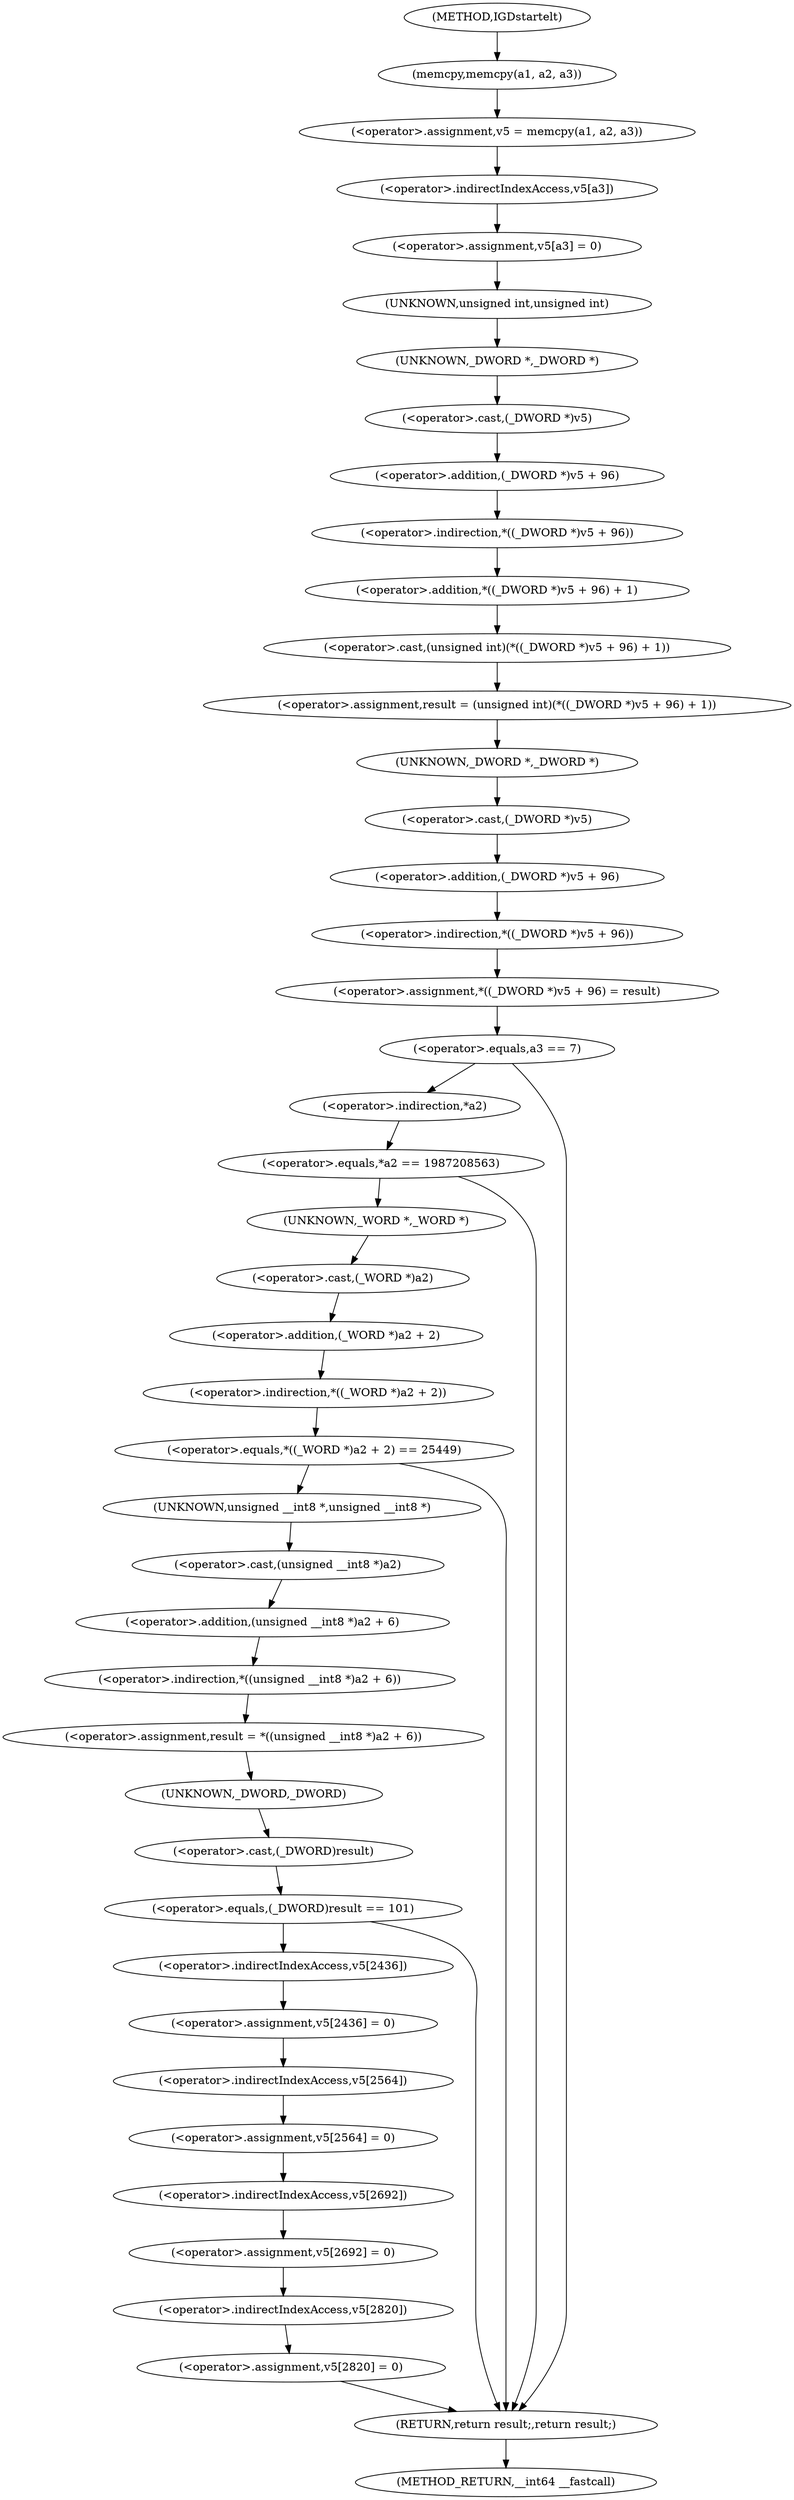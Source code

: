 digraph IGDstartelt {  
"1000110" [label = "(<operator>.assignment,v5 = memcpy(a1, a2, a3))" ]
"1000112" [label = "(memcpy,memcpy(a1, a2, a3))" ]
"1000116" [label = "(<operator>.assignment,v5[a3] = 0)" ]
"1000117" [label = "(<operator>.indirectIndexAccess,v5[a3])" ]
"1000121" [label = "(<operator>.assignment,result = (unsigned int)(*((_DWORD *)v5 + 96) + 1))" ]
"1000123" [label = "(<operator>.cast,(unsigned int)(*((_DWORD *)v5 + 96) + 1))" ]
"1000124" [label = "(UNKNOWN,unsigned int,unsigned int)" ]
"1000125" [label = "(<operator>.addition,*((_DWORD *)v5 + 96) + 1)" ]
"1000126" [label = "(<operator>.indirection,*((_DWORD *)v5 + 96))" ]
"1000127" [label = "(<operator>.addition,(_DWORD *)v5 + 96)" ]
"1000128" [label = "(<operator>.cast,(_DWORD *)v5)" ]
"1000129" [label = "(UNKNOWN,_DWORD *,_DWORD *)" ]
"1000133" [label = "(<operator>.assignment,*((_DWORD *)v5 + 96) = result)" ]
"1000134" [label = "(<operator>.indirection,*((_DWORD *)v5 + 96))" ]
"1000135" [label = "(<operator>.addition,(_DWORD *)v5 + 96)" ]
"1000136" [label = "(<operator>.cast,(_DWORD *)v5)" ]
"1000137" [label = "(UNKNOWN,_DWORD *,_DWORD *)" ]
"1000142" [label = "(<operator>.equals,a3 == 7)" ]
"1000148" [label = "(<operator>.equals,*a2 == 1987208563)" ]
"1000149" [label = "(<operator>.indirection,*a2)" ]
"1000155" [label = "(<operator>.equals,*((_WORD *)a2 + 2) == 25449)" ]
"1000156" [label = "(<operator>.indirection,*((_WORD *)a2 + 2))" ]
"1000157" [label = "(<operator>.addition,(_WORD *)a2 + 2)" ]
"1000158" [label = "(<operator>.cast,(_WORD *)a2)" ]
"1000159" [label = "(UNKNOWN,_WORD *,_WORD *)" ]
"1000164" [label = "(<operator>.assignment,result = *((unsigned __int8 *)a2 + 6))" ]
"1000166" [label = "(<operator>.indirection,*((unsigned __int8 *)a2 + 6))" ]
"1000167" [label = "(<operator>.addition,(unsigned __int8 *)a2 + 6)" ]
"1000168" [label = "(<operator>.cast,(unsigned __int8 *)a2)" ]
"1000169" [label = "(UNKNOWN,unsigned __int8 *,unsigned __int8 *)" ]
"1000173" [label = "(<operator>.equals,(_DWORD)result == 101)" ]
"1000174" [label = "(<operator>.cast,(_DWORD)result)" ]
"1000175" [label = "(UNKNOWN,_DWORD,_DWORD)" ]
"1000179" [label = "(<operator>.assignment,v5[2436] = 0)" ]
"1000180" [label = "(<operator>.indirectIndexAccess,v5[2436])" ]
"1000184" [label = "(<operator>.assignment,v5[2564] = 0)" ]
"1000185" [label = "(<operator>.indirectIndexAccess,v5[2564])" ]
"1000189" [label = "(<operator>.assignment,v5[2692] = 0)" ]
"1000190" [label = "(<operator>.indirectIndexAccess,v5[2692])" ]
"1000194" [label = "(<operator>.assignment,v5[2820] = 0)" ]
"1000195" [label = "(<operator>.indirectIndexAccess,v5[2820])" ]
"1000199" [label = "(RETURN,return result;,return result;)" ]
"1000103" [label = "(METHOD,IGDstartelt)" ]
"1000201" [label = "(METHOD_RETURN,__int64 __fastcall)" ]
  "1000110" -> "1000117" 
  "1000112" -> "1000110" 
  "1000116" -> "1000124" 
  "1000117" -> "1000116" 
  "1000121" -> "1000137" 
  "1000123" -> "1000121" 
  "1000124" -> "1000129" 
  "1000125" -> "1000123" 
  "1000126" -> "1000125" 
  "1000127" -> "1000126" 
  "1000128" -> "1000127" 
  "1000129" -> "1000128" 
  "1000133" -> "1000142" 
  "1000134" -> "1000133" 
  "1000135" -> "1000134" 
  "1000136" -> "1000135" 
  "1000137" -> "1000136" 
  "1000142" -> "1000149" 
  "1000142" -> "1000199" 
  "1000148" -> "1000159" 
  "1000148" -> "1000199" 
  "1000149" -> "1000148" 
  "1000155" -> "1000169" 
  "1000155" -> "1000199" 
  "1000156" -> "1000155" 
  "1000157" -> "1000156" 
  "1000158" -> "1000157" 
  "1000159" -> "1000158" 
  "1000164" -> "1000175" 
  "1000166" -> "1000164" 
  "1000167" -> "1000166" 
  "1000168" -> "1000167" 
  "1000169" -> "1000168" 
  "1000173" -> "1000180" 
  "1000173" -> "1000199" 
  "1000174" -> "1000173" 
  "1000175" -> "1000174" 
  "1000179" -> "1000185" 
  "1000180" -> "1000179" 
  "1000184" -> "1000190" 
  "1000185" -> "1000184" 
  "1000189" -> "1000195" 
  "1000190" -> "1000189" 
  "1000194" -> "1000199" 
  "1000195" -> "1000194" 
  "1000199" -> "1000201" 
  "1000103" -> "1000112" 
}
